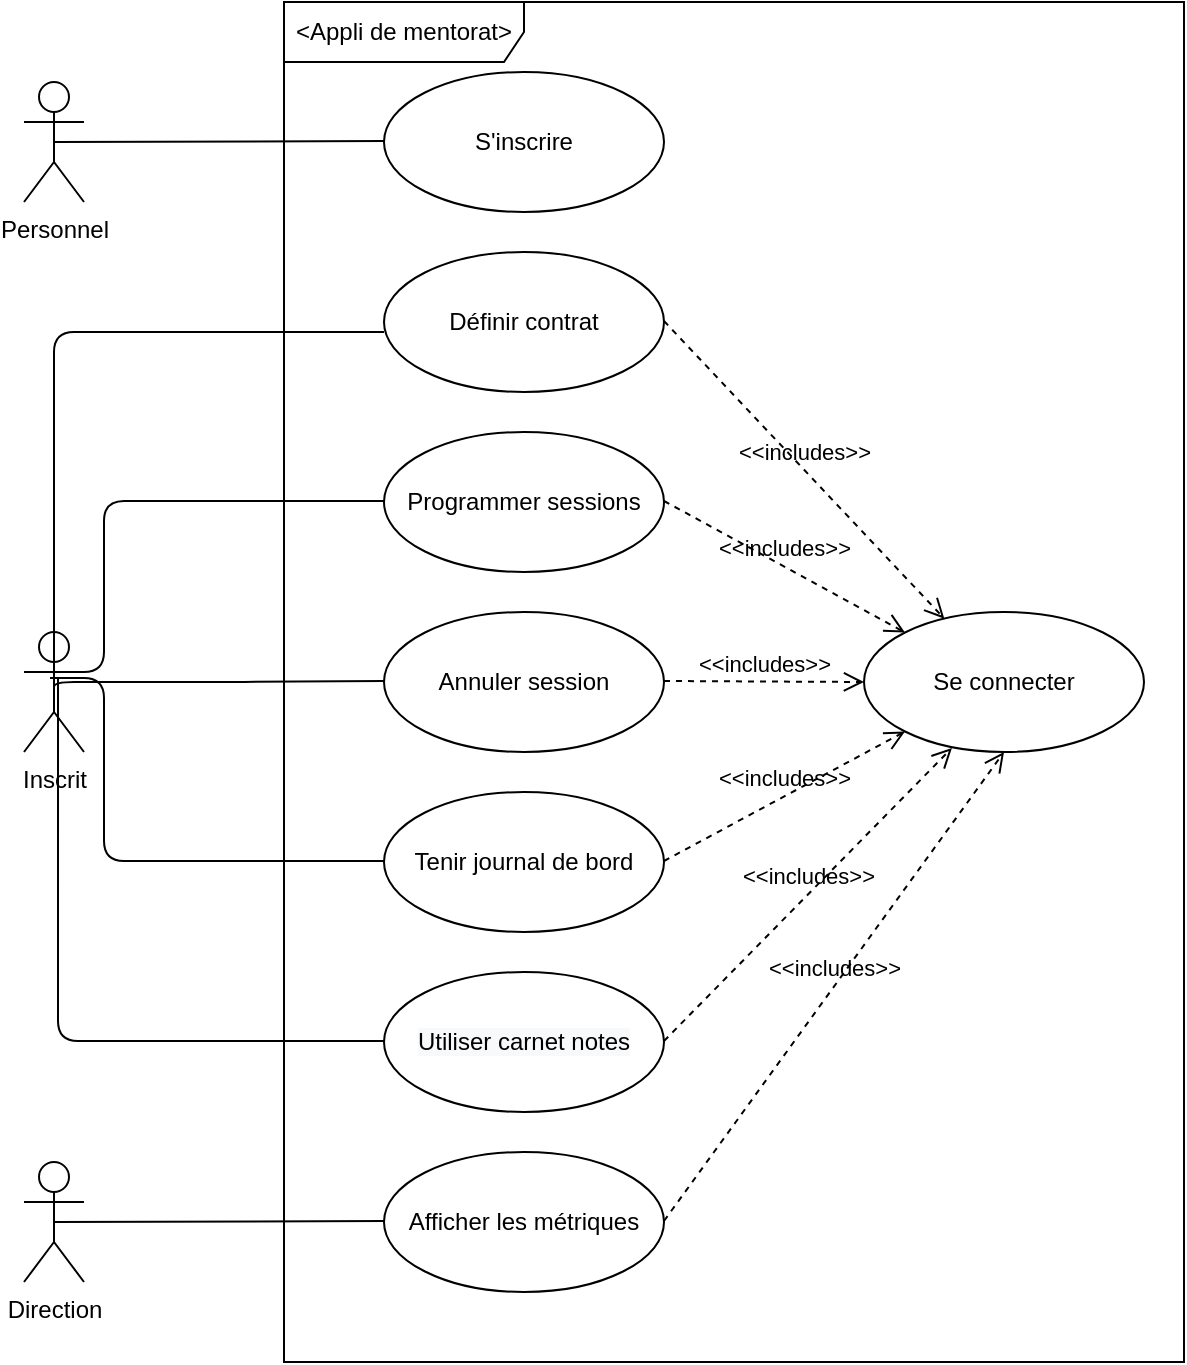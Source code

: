 <mxfile version="14.9.7" type="device"><diagram id="xxMG99taoB5J-sArsZjC" name="Page-1"><mxGraphModel dx="810" dy="740" grid="1" gridSize="10" guides="1" tooltips="1" connect="1" arrows="1" fold="1" page="1" pageScale="1" pageWidth="827" pageHeight="1169" math="0" shadow="0"><root><mxCell id="0"/><mxCell id="1" parent="0"/><mxCell id="FmHyTKS54E8O2tWpRUdW-1" value="&amp;lt;Appli de mentorat&amp;gt;" style="shape=umlFrame;whiteSpace=wrap;html=1;width=120;height=30;" parent="1" vertex="1"><mxGeometry x="190" y="85" width="450" height="680" as="geometry"/></mxCell><mxCell id="FmHyTKS54E8O2tWpRUdW-2" value="S'inscrire" style="ellipse;whiteSpace=wrap;html=1;" parent="1" vertex="1"><mxGeometry x="240" y="120" width="140" height="70" as="geometry"/></mxCell><mxCell id="FmHyTKS54E8O2tWpRUdW-3" value="Définir contrat" style="ellipse;whiteSpace=wrap;html=1;" parent="1" vertex="1"><mxGeometry x="240" y="210" width="140" height="70" as="geometry"/></mxCell><mxCell id="FmHyTKS54E8O2tWpRUdW-4" value="Programmer sessions" style="ellipse;whiteSpace=wrap;html=1;" parent="1" vertex="1"><mxGeometry x="240" y="300" width="140" height="70" as="geometry"/></mxCell><mxCell id="FmHyTKS54E8O2tWpRUdW-5" value="Annuler session" style="ellipse;whiteSpace=wrap;html=1;" parent="1" vertex="1"><mxGeometry x="240" y="390" width="140" height="70" as="geometry"/></mxCell><mxCell id="FmHyTKS54E8O2tWpRUdW-6" value="Tenir journal de bord" style="ellipse;whiteSpace=wrap;html=1;" parent="1" vertex="1"><mxGeometry x="240" y="480" width="140" height="70" as="geometry"/></mxCell><mxCell id="FmHyTKS54E8O2tWpRUdW-7" value="&lt;span style=&quot;color: rgb(0 , 0 , 0) ; font-family: &amp;#34;helvetica&amp;#34; ; font-size: 12px ; font-style: normal ; font-weight: 400 ; letter-spacing: normal ; text-align: center ; text-indent: 0px ; text-transform: none ; word-spacing: 0px ; background-color: rgb(248 , 249 , 250) ; display: inline ; float: none&quot;&gt;Utiliser carnet notes&lt;/span&gt;" style="ellipse;whiteSpace=wrap;html=1;" parent="1" vertex="1"><mxGeometry x="240" y="570" width="140" height="70" as="geometry"/></mxCell><mxCell id="FmHyTKS54E8O2tWpRUdW-8" value="Afficher les métriques" style="ellipse;whiteSpace=wrap;html=1;" parent="1" vertex="1"><mxGeometry x="240" y="660" width="140" height="70" as="geometry"/></mxCell><mxCell id="FmHyTKS54E8O2tWpRUdW-9" value="Se connecter" style="ellipse;whiteSpace=wrap;html=1;" parent="1" vertex="1"><mxGeometry x="480" y="390" width="140" height="70" as="geometry"/></mxCell><mxCell id="FmHyTKS54E8O2tWpRUdW-11" value="Inscrit" style="shape=umlActor;verticalLabelPosition=bottom;verticalAlign=top;html=1;" parent="1" vertex="1"><mxGeometry x="60" y="400" width="30" height="60" as="geometry"/></mxCell><mxCell id="FmHyTKS54E8O2tWpRUdW-15" value="Personnel" style="shape=umlActor;verticalLabelPosition=bottom;verticalAlign=top;html=1;" parent="1" vertex="1"><mxGeometry x="60" y="125" width="30" height="60" as="geometry"/></mxCell><mxCell id="FmHyTKS54E8O2tWpRUdW-16" value="" style="endArrow=none;html=1;edgeStyle=orthogonalEdgeStyle;exitX=0.5;exitY=0.5;exitDx=0;exitDy=0;exitPerimeter=0;" parent="1" source="FmHyTKS54E8O2tWpRUdW-15" edge="1"><mxGeometry relative="1" as="geometry"><mxPoint x="80" y="154.5" as="sourcePoint"/><mxPoint x="240" y="154.5" as="targetPoint"/></mxGeometry></mxCell><mxCell id="FmHyTKS54E8O2tWpRUdW-33" value="" style="endArrow=none;html=1;edgeStyle=orthogonalEdgeStyle;exitX=0.5;exitY=0.5;exitDx=0;exitDy=0;exitPerimeter=0;" parent="1" source="FmHyTKS54E8O2tWpRUdW-11" edge="1"><mxGeometry relative="1" as="geometry"><mxPoint x="80" y="250" as="sourcePoint"/><mxPoint x="240" y="250" as="targetPoint"/><Array as="points"><mxPoint x="75" y="250"/></Array></mxGeometry></mxCell><mxCell id="FmHyTKS54E8O2tWpRUdW-36" value="" style="endArrow=none;html=1;edgeStyle=orthogonalEdgeStyle;exitX=0.4;exitY=0.333;exitDx=0;exitDy=0;exitPerimeter=0;" parent="1" source="FmHyTKS54E8O2tWpRUdW-11" edge="1"><mxGeometry relative="1" as="geometry"><mxPoint x="90" y="442" as="sourcePoint"/><mxPoint x="240" y="334.5" as="targetPoint"/><Array as="points"><mxPoint x="100" y="420"/><mxPoint x="100" y="335"/></Array></mxGeometry></mxCell><mxCell id="FmHyTKS54E8O2tWpRUdW-39" value="" style="endArrow=none;html=1;edgeStyle=orthogonalEdgeStyle;exitX=0.5;exitY=0.5;exitDx=0;exitDy=0;exitPerimeter=0;" parent="1" source="FmHyTKS54E8O2tWpRUdW-11" edge="1"><mxGeometry relative="1" as="geometry"><mxPoint x="80" y="424.5" as="sourcePoint"/><mxPoint x="240" y="424.5" as="targetPoint"/><Array as="points"><mxPoint x="75" y="425"/><mxPoint x="160" y="425"/></Array></mxGeometry></mxCell><mxCell id="FmHyTKS54E8O2tWpRUdW-42" value="" style="endArrow=none;html=1;edgeStyle=orthogonalEdgeStyle;exitX=0.433;exitY=0.383;exitDx=0;exitDy=0;exitPerimeter=0;" parent="1" source="FmHyTKS54E8O2tWpRUdW-11" edge="1"><mxGeometry relative="1" as="geometry"><mxPoint x="80" y="514.5" as="sourcePoint"/><mxPoint x="240" y="514.5" as="targetPoint"/><Array as="points"><mxPoint x="100" y="423"/><mxPoint x="100" y="515"/></Array></mxGeometry></mxCell><mxCell id="FmHyTKS54E8O2tWpRUdW-45" value="" style="endArrow=none;html=1;edgeStyle=orthogonalEdgeStyle;exitX=0.567;exitY=0.383;exitDx=0;exitDy=0;exitPerimeter=0;" parent="1" source="FmHyTKS54E8O2tWpRUdW-11" edge="1"><mxGeometry relative="1" as="geometry"><mxPoint x="80" y="604.5" as="sourcePoint"/><mxPoint x="240" y="604.5" as="targetPoint"/><Array as="points"><mxPoint x="77" y="605"/></Array></mxGeometry></mxCell><mxCell id="FmHyTKS54E8O2tWpRUdW-48" value="Direction" style="shape=umlActor;verticalLabelPosition=bottom;verticalAlign=top;html=1;" parent="1" vertex="1"><mxGeometry x="60" y="665" width="30" height="60" as="geometry"/></mxCell><mxCell id="FmHyTKS54E8O2tWpRUdW-49" value="" style="endArrow=none;html=1;edgeStyle=orthogonalEdgeStyle;exitX=0.5;exitY=0.5;exitDx=0;exitDy=0;exitPerimeter=0;" parent="1" source="FmHyTKS54E8O2tWpRUdW-48" edge="1"><mxGeometry relative="1" as="geometry"><mxPoint x="80" y="694.5" as="sourcePoint"/><mxPoint x="240" y="694.5" as="targetPoint"/></mxGeometry></mxCell><mxCell id="FmHyTKS54E8O2tWpRUdW-57" value="&amp;lt;&amp;lt;includes&amp;gt;&amp;gt;" style="endArrow=open;startArrow=none;endFill=0;startFill=0;endSize=8;html=1;verticalAlign=bottom;dashed=1;labelBackgroundColor=none;" parent="1" target="FmHyTKS54E8O2tWpRUdW-9" edge="1"><mxGeometry width="160" relative="1" as="geometry"><mxPoint x="380" y="244.5" as="sourcePoint"/><mxPoint x="540" y="244.5" as="targetPoint"/><mxPoint as="offset"/></mxGeometry></mxCell><mxCell id="FmHyTKS54E8O2tWpRUdW-59" value="&amp;lt;&amp;lt;includes&amp;gt;&amp;gt;" style="endArrow=open;startArrow=none;endFill=0;startFill=0;endSize=8;html=1;verticalAlign=bottom;dashed=1;labelBackgroundColor=none;entryX=0.5;entryY=1;entryDx=0;entryDy=0;" parent="1" target="FmHyTKS54E8O2tWpRUdW-9" edge="1"><mxGeometry width="160" relative="1" as="geometry"><mxPoint x="380" y="694.5" as="sourcePoint"/><mxPoint x="540" y="694.5" as="targetPoint"/><mxPoint as="offset"/></mxGeometry></mxCell><mxCell id="FmHyTKS54E8O2tWpRUdW-60" value="&amp;lt;&amp;lt;includes&amp;gt;&amp;gt;" style="endArrow=open;startArrow=none;endFill=0;startFill=0;endSize=8;html=1;verticalAlign=bottom;dashed=1;labelBackgroundColor=none;entryX=0;entryY=0;entryDx=0;entryDy=0;" parent="1" target="FmHyTKS54E8O2tWpRUdW-9" edge="1"><mxGeometry width="160" relative="1" as="geometry"><mxPoint x="380" y="334.5" as="sourcePoint"/><mxPoint x="540" y="334.5" as="targetPoint"/><mxPoint as="offset"/></mxGeometry></mxCell><mxCell id="FmHyTKS54E8O2tWpRUdW-61" value="&amp;lt;&amp;lt;includes&amp;gt;&amp;gt;" style="endArrow=open;startArrow=none;endFill=0;startFill=0;endSize=8;html=1;verticalAlign=bottom;dashed=1;labelBackgroundColor=none;entryX=0;entryY=0.5;entryDx=0;entryDy=0;" parent="1" target="FmHyTKS54E8O2tWpRUdW-9" edge="1"><mxGeometry width="160" relative="1" as="geometry"><mxPoint x="380" y="424.5" as="sourcePoint"/><mxPoint x="540" y="424.5" as="targetPoint"/><mxPoint as="offset"/></mxGeometry></mxCell><mxCell id="FmHyTKS54E8O2tWpRUdW-62" value="&amp;lt;&amp;lt;includes&amp;gt;&amp;gt;" style="endArrow=open;startArrow=none;endFill=0;startFill=0;endSize=8;html=1;verticalAlign=bottom;dashed=1;labelBackgroundColor=none;entryX=0;entryY=1;entryDx=0;entryDy=0;" parent="1" target="FmHyTKS54E8O2tWpRUdW-9" edge="1"><mxGeometry width="160" relative="1" as="geometry"><mxPoint x="380" y="514.5" as="sourcePoint"/><mxPoint x="540" y="514.5" as="targetPoint"/><mxPoint as="offset"/></mxGeometry></mxCell><mxCell id="FmHyTKS54E8O2tWpRUdW-63" value="&amp;lt;&amp;lt;includes&amp;gt;&amp;gt;" style="endArrow=open;startArrow=none;endFill=0;startFill=0;endSize=8;html=1;verticalAlign=bottom;dashed=1;labelBackgroundColor=none;entryX=0.314;entryY=0.971;entryDx=0;entryDy=0;entryPerimeter=0;" parent="1" target="FmHyTKS54E8O2tWpRUdW-9" edge="1"><mxGeometry width="160" relative="1" as="geometry"><mxPoint x="380" y="604.5" as="sourcePoint"/><mxPoint x="540" y="604.5" as="targetPoint"/><mxPoint as="offset"/></mxGeometry></mxCell></root></mxGraphModel></diagram></mxfile>